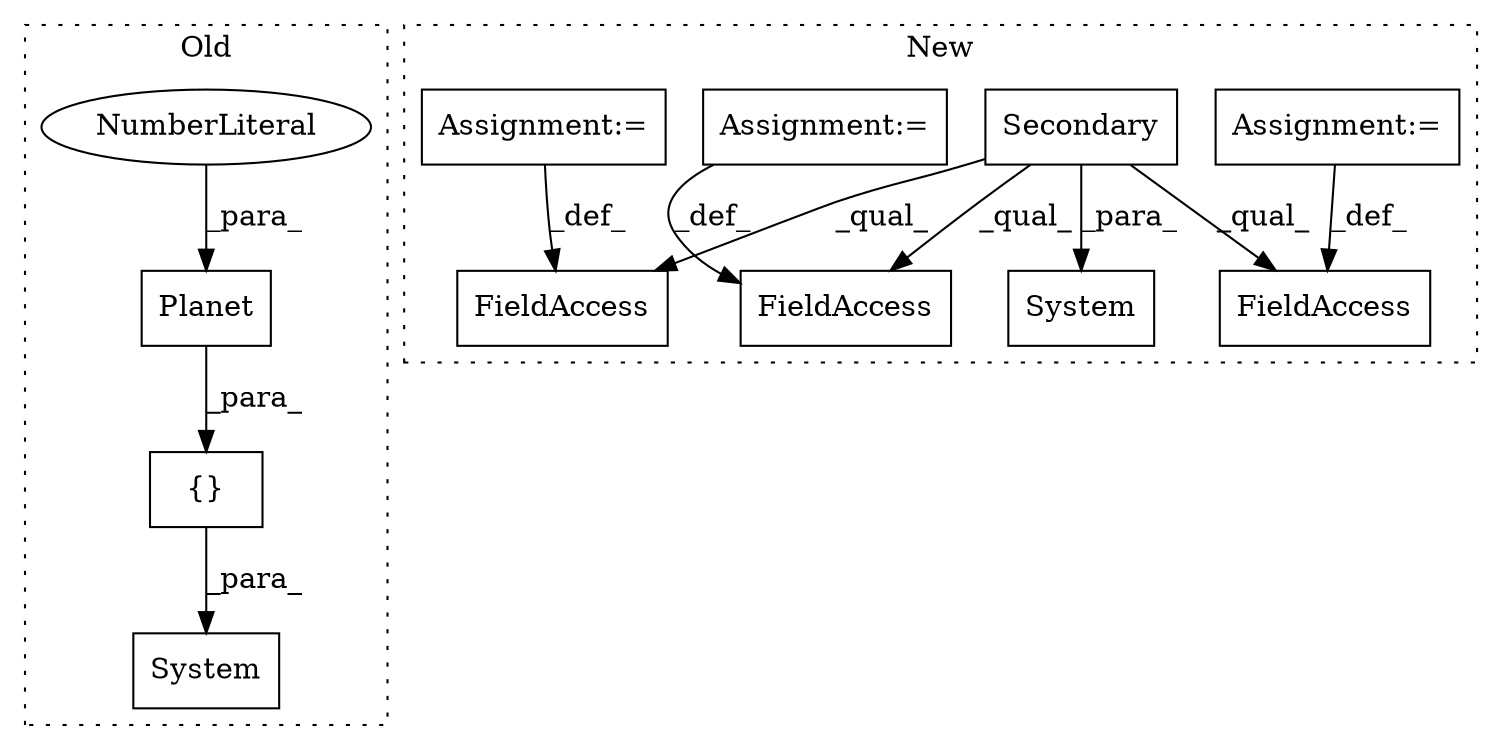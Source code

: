 digraph G {
subgraph cluster0 {
1 [label="{}" a="4" s="1236,1248" l="1,1" shape="box"];
3 [label="System" a="32" s="1220,1249" l="7,1" shape="box"];
4 [label="Planet" a="32" s="1179,1204" l="7,1" shape="box"];
5 [label="NumberLiteral" a="34" s="1202" l="2" shape="ellipse"];
label = "Old";
style="dotted";
}
subgraph cluster1 {
2 [label="System" a="32" s="1340,1358" l="7,1" shape="box"];
6 [label="Secondary" a="32" s="1204" l="11" shape="box"];
7 [label="FieldAccess" a="22" s="1247" l="10" shape="box"];
8 [label="FieldAccess" a="22" s="1290" l="8" shape="box"];
9 [label="FieldAccess" a="22" s="1269" l="11" shape="box"];
10 [label="Assignment:=" a="7" s="1257" l="1" shape="box"];
11 [label="Assignment:=" a="7" s="1298" l="1" shape="box"];
12 [label="Assignment:=" a="7" s="1280" l="1" shape="box"];
label = "New";
style="dotted";
}
1 -> 3 [label="_para_"];
4 -> 1 [label="_para_"];
5 -> 4 [label="_para_"];
6 -> 8 [label="_qual_"];
6 -> 7 [label="_qual_"];
6 -> 2 [label="_para_"];
6 -> 9 [label="_qual_"];
10 -> 7 [label="_def_"];
11 -> 8 [label="_def_"];
12 -> 9 [label="_def_"];
}